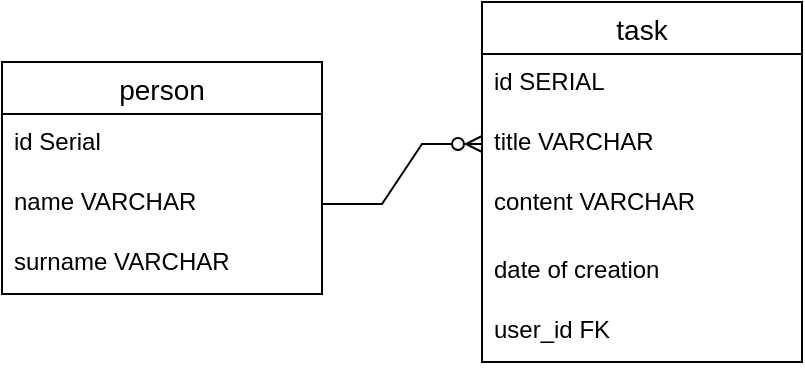 <mxfile version="19.0.2" type="device"><diagram id="y4Ggn7E_B3fhIqYe2vHa" name="Page-1"><mxGraphModel dx="976" dy="619" grid="1" gridSize="10" guides="1" tooltips="1" connect="1" arrows="1" fold="1" page="1" pageScale="1" pageWidth="850" pageHeight="1100" math="0" shadow="0"><root><mxCell id="0"/><mxCell id="1" parent="0"/><mxCell id="_kcshwb_5W2Ru2y0G2Wf-28" value="task" style="swimlane;fontStyle=0;childLayout=stackLayout;horizontal=1;startSize=26;horizontalStack=0;resizeParent=1;resizeParentMax=0;resizeLast=0;collapsible=1;marginBottom=0;align=center;fontSize=14;" vertex="1" parent="1"><mxGeometry x="380" y="130" width="160" height="180" as="geometry"/></mxCell><mxCell id="_kcshwb_5W2Ru2y0G2Wf-29" value="id SERIAL" style="text;strokeColor=none;fillColor=none;spacingLeft=4;spacingRight=4;overflow=hidden;rotatable=0;points=[[0,0.5],[1,0.5]];portConstraint=eastwest;fontSize=12;" vertex="1" parent="_kcshwb_5W2Ru2y0G2Wf-28"><mxGeometry y="26" width="160" height="30" as="geometry"/></mxCell><mxCell id="_kcshwb_5W2Ru2y0G2Wf-30" value="title VARCHAR" style="text;strokeColor=none;fillColor=none;spacingLeft=4;spacingRight=4;overflow=hidden;rotatable=0;points=[[0,0.5],[1,0.5]];portConstraint=eastwest;fontSize=12;" vertex="1" parent="_kcshwb_5W2Ru2y0G2Wf-28"><mxGeometry y="56" width="160" height="30" as="geometry"/></mxCell><mxCell id="_kcshwb_5W2Ru2y0G2Wf-31" value="content VARCHAR&#10;&#10;" style="text;strokeColor=none;fillColor=none;spacingLeft=4;spacingRight=4;overflow=hidden;rotatable=0;points=[[0,0.5],[1,0.5]];portConstraint=eastwest;fontSize=12;" vertex="1" parent="_kcshwb_5W2Ru2y0G2Wf-28"><mxGeometry y="86" width="160" height="34" as="geometry"/></mxCell><mxCell id="_kcshwb_5W2Ru2y0G2Wf-37" value="date of creation&#10;" style="text;strokeColor=none;fillColor=none;spacingLeft=4;spacingRight=4;overflow=hidden;rotatable=0;points=[[0,0.5],[1,0.5]];portConstraint=eastwest;fontSize=12;" vertex="1" parent="_kcshwb_5W2Ru2y0G2Wf-28"><mxGeometry y="120" width="160" height="30" as="geometry"/></mxCell><mxCell id="_kcshwb_5W2Ru2y0G2Wf-38" value="user_id FK" style="text;strokeColor=none;fillColor=none;spacingLeft=4;spacingRight=4;overflow=hidden;rotatable=0;points=[[0,0.5],[1,0.5]];portConstraint=eastwest;fontSize=12;" vertex="1" parent="_kcshwb_5W2Ru2y0G2Wf-28"><mxGeometry y="150" width="160" height="30" as="geometry"/></mxCell><mxCell id="_kcshwb_5W2Ru2y0G2Wf-32" value="person" style="swimlane;fontStyle=0;childLayout=stackLayout;horizontal=1;startSize=26;horizontalStack=0;resizeParent=1;resizeParentMax=0;resizeLast=0;collapsible=1;marginBottom=0;align=center;fontSize=14;" vertex="1" parent="1"><mxGeometry x="140" y="160" width="160" height="116" as="geometry"/></mxCell><mxCell id="_kcshwb_5W2Ru2y0G2Wf-33" value="id Serial" style="text;strokeColor=none;fillColor=none;spacingLeft=4;spacingRight=4;overflow=hidden;rotatable=0;points=[[0,0.5],[1,0.5]];portConstraint=eastwest;fontSize=12;" vertex="1" parent="_kcshwb_5W2Ru2y0G2Wf-32"><mxGeometry y="26" width="160" height="30" as="geometry"/></mxCell><mxCell id="_kcshwb_5W2Ru2y0G2Wf-34" value="name VARCHAR" style="text;strokeColor=none;fillColor=none;spacingLeft=4;spacingRight=4;overflow=hidden;rotatable=0;points=[[0,0.5],[1,0.5]];portConstraint=eastwest;fontSize=12;" vertex="1" parent="_kcshwb_5W2Ru2y0G2Wf-32"><mxGeometry y="56" width="160" height="30" as="geometry"/></mxCell><mxCell id="_kcshwb_5W2Ru2y0G2Wf-35" value="surname VARCHAR" style="text;strokeColor=none;fillColor=none;spacingLeft=4;spacingRight=4;overflow=hidden;rotatable=0;points=[[0,0.5],[1,0.5]];portConstraint=eastwest;fontSize=12;" vertex="1" parent="_kcshwb_5W2Ru2y0G2Wf-32"><mxGeometry y="86" width="160" height="30" as="geometry"/></mxCell><mxCell id="_kcshwb_5W2Ru2y0G2Wf-39" value="" style="edgeStyle=entityRelationEdgeStyle;fontSize=12;html=1;endArrow=ERzeroToMany;endFill=1;rounded=0;exitX=1;exitY=0.5;exitDx=0;exitDy=0;entryX=0;entryY=0.5;entryDx=0;entryDy=0;" edge="1" parent="1" source="_kcshwb_5W2Ru2y0G2Wf-34" target="_kcshwb_5W2Ru2y0G2Wf-30"><mxGeometry width="100" height="100" relative="1" as="geometry"><mxPoint x="370" y="370" as="sourcePoint"/><mxPoint x="470" y="270" as="targetPoint"/></mxGeometry></mxCell></root></mxGraphModel></diagram></mxfile>